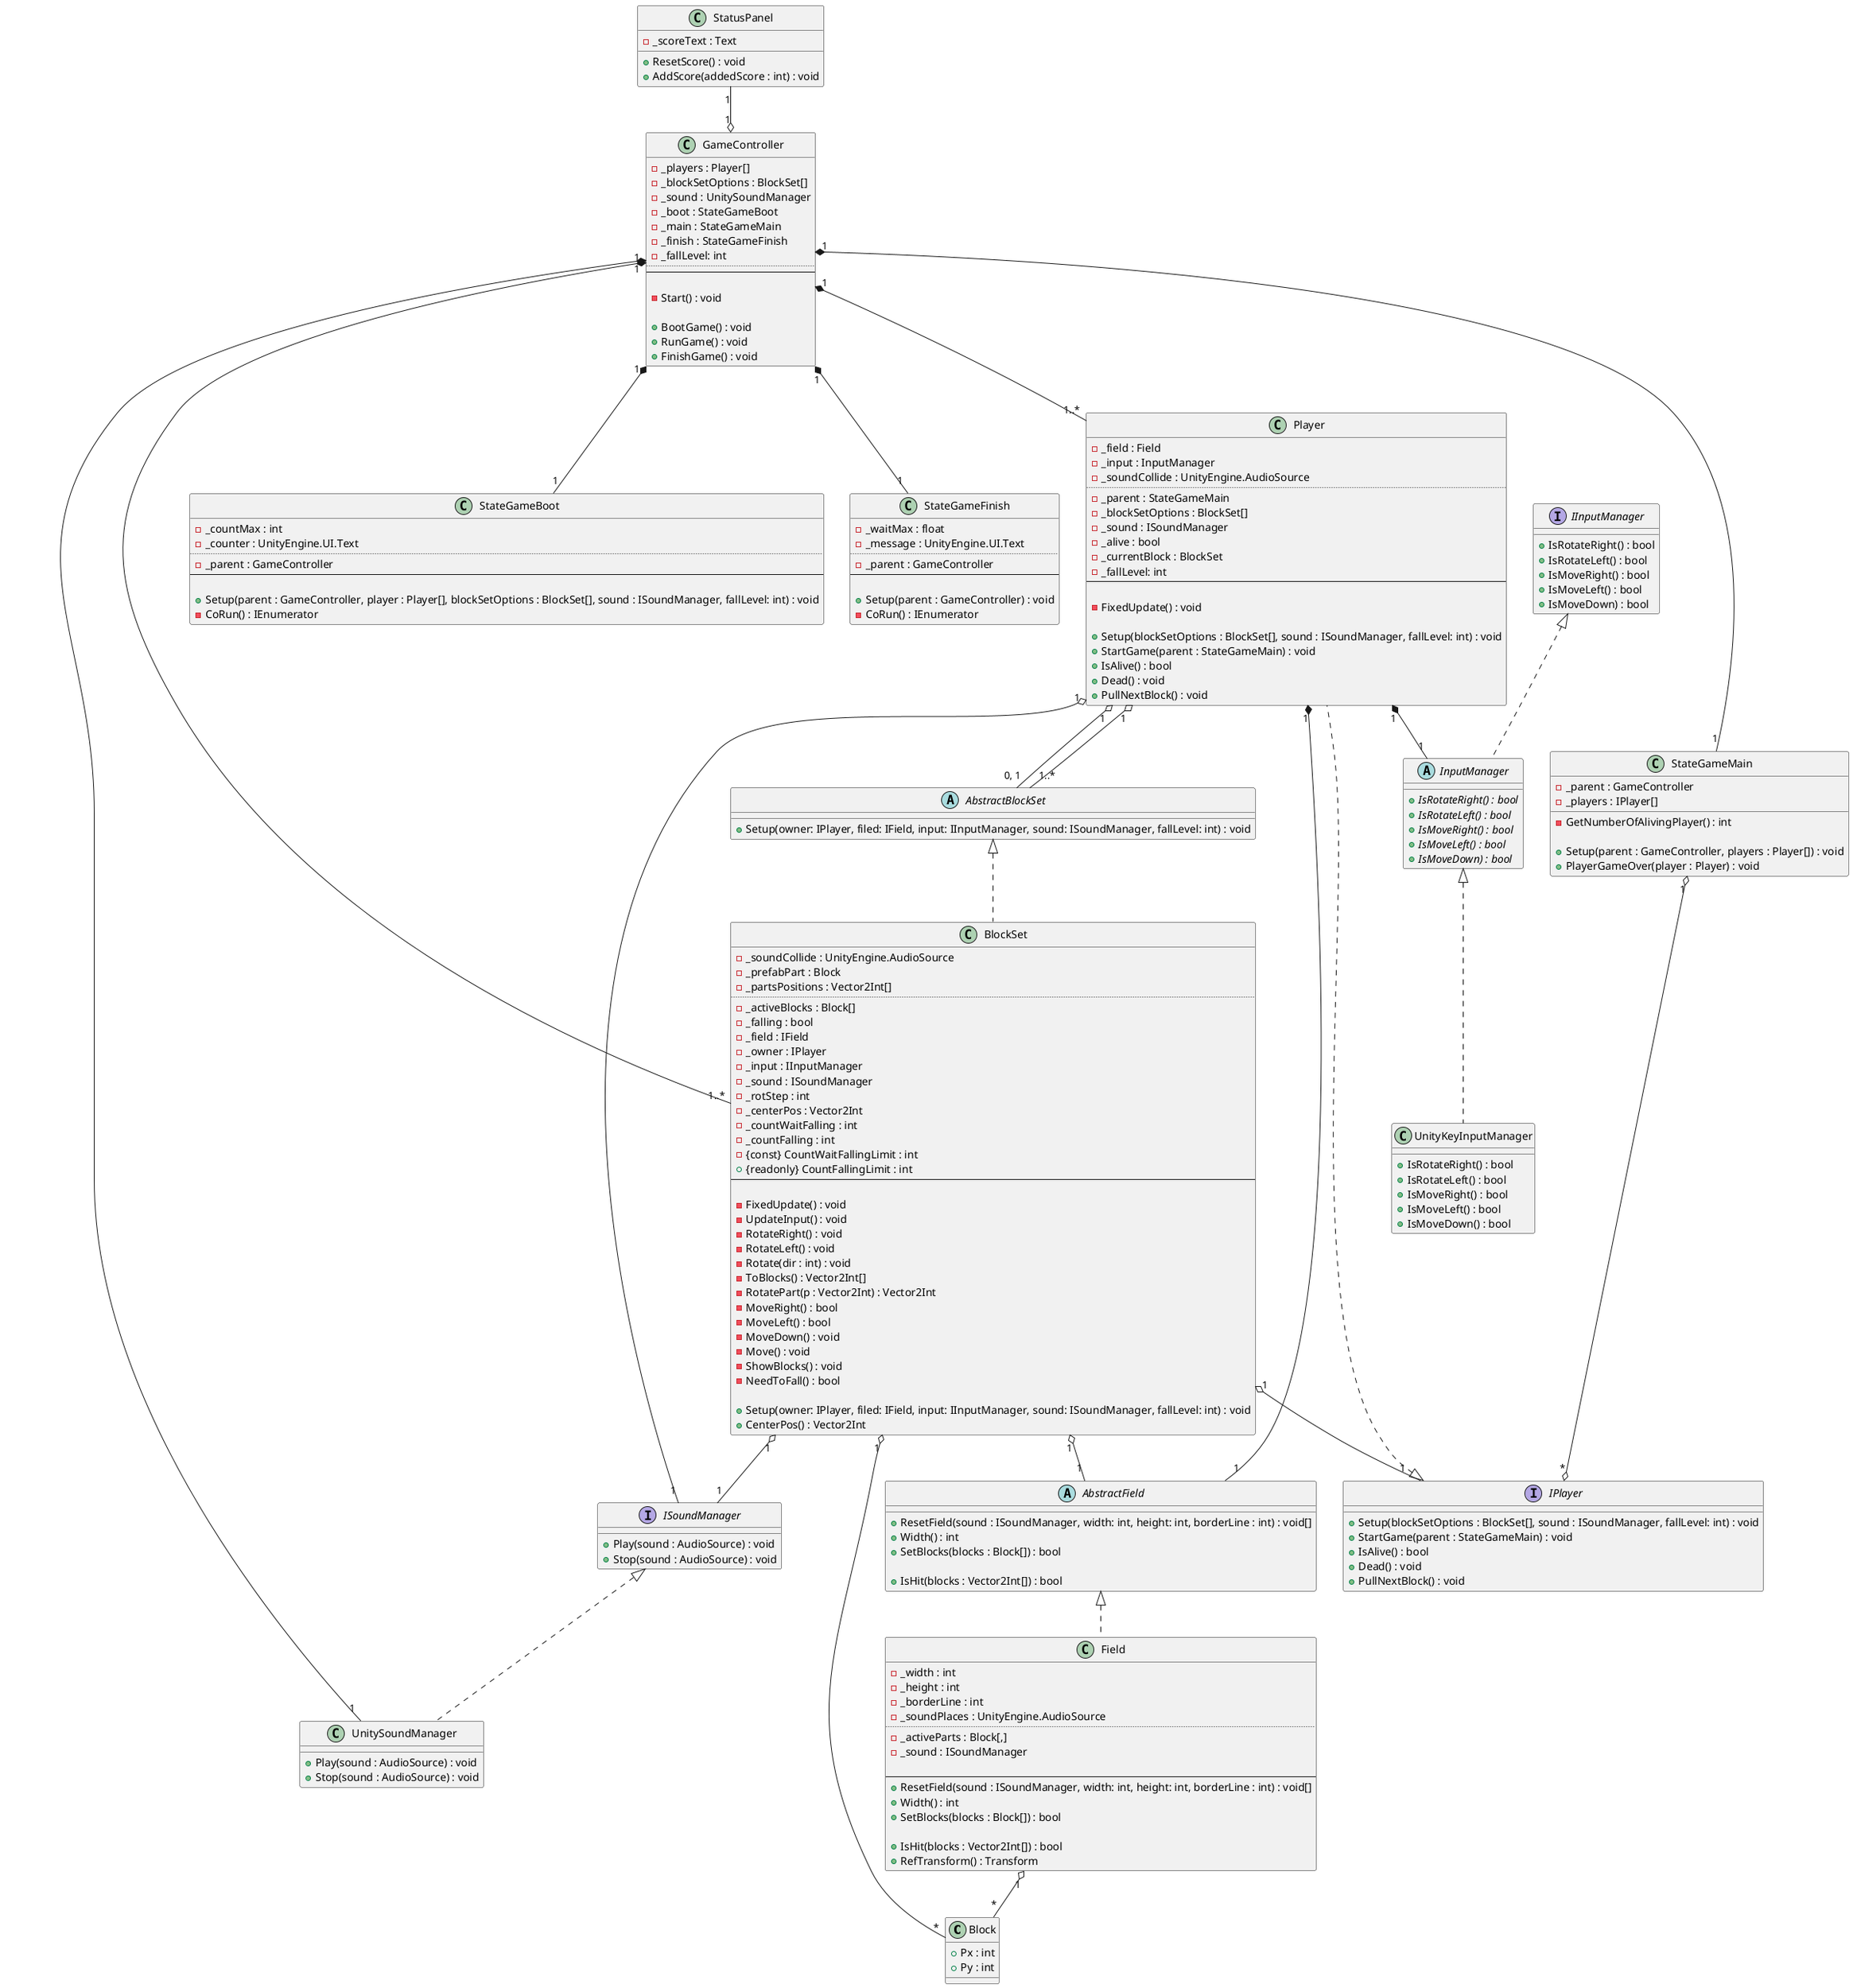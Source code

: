 @startuml

class Block
{
    + Px : int
    + Py : int
}

' フィールドの状態を管理する
abstract class AbstractField
{
    + ResetField(sound : ISoundManager, width: int, height: int, borderLine : int) : void[]
    + Width() : int
    ' @return ブロックが積みあがってしまったらtrue, そうでなければfalse を返す
    + SetBlocks(blocks : Block[]) : bool

    + IsHit(blocks : Vector2Int[]) : bool
}

class Field
{
    - _width : int
    - _height : int
    - _borderLine : int
    - _soundPlaces : UnityEngine.AudioSource
    ..
    - _activeParts : Block[,]
    - _sound : ISoundManager

    --
    + ResetField(sound : ISoundManager, width: int, height: int, borderLine : int) : void[]
    + Width() : int
    ' @return ブロックが積みあがってしまったらtrue, そうでなければfalse を返す
    + SetBlocks(blocks : Block[]) : bool

    + IsHit(blocks : Vector2Int[]) : bool
    + RefTransform() : Transform
}

' ゲームの進行を管理する
class GameController
{
    - _players : Player[]
    - _blockSetOptions : BlockSet[]
    - _sound : UnitySoundManager
    - _boot : StateGameBoot
    - _main : StateGameMain
    - _finish : StateGameFinish
    - _fallLevel: int
    ..
    --

    - Start() : void

    + BootGame() : void
    + RunGame() : void
    + FinishGame() : void
}

interface IPlayer
{
    + Setup(blockSetOptions : BlockSet[], sound : ISoundManager, fallLevel: int) : void
    + StartGame(parent : StateGameMain) : void
    + IsAlive() : bool
    + Dead() : void
    + PullNextBlock() : void
}


class Player
{
    - _field : Field
    - _input : InputManager
    - _soundCollide : UnityEngine.AudioSource
    ..
    - _parent : StateGameMain
    - _blockSetOptions : BlockSet[]
    - _sound : ISoundManager
    - _alive : bool
    - _currentBlock : BlockSet
    - _fallLevel: int
    --

    - FixedUpdate() : void

    + Setup(blockSetOptions : BlockSet[], sound : ISoundManager, fallLevel: int) : void
    + StartGame(parent : StateGameMain) : void
    + IsAlive() : bool
    + Dead() : void
    + PullNextBlock() : void
}

class StateGameBoot
{
    - _countMax : int
    - _counter : UnityEngine.UI.Text
    ..
    - _parent : GameController
    --

    + Setup(parent : GameController, player : Player[], blockSetOptions : BlockSet[], sound : ISoundManager, fallLevel: int) : void
    - CoRun() : IEnumerator
}

class StateGameMain
{
    - _parent : GameController
    - _players : IPlayer[]

    - GetNumberOfAlivingPlayer() : int

    + Setup(parent : GameController, players : Player[]) : void
    + PlayerGameOver(player : Player) : void
}

class StateGameFinish
{
    - _waitMax : float
    - _message : UnityEngine.UI.Text
    ..
    - _parent : GameController
    --

    + Setup(parent : GameController) : void
    - CoRun() : IEnumerator
}

interface IInputManager
{
    + IsRotateRight() : bool
    + IsRotateLeft() : bool
    + IsMoveRight() : bool
    + IsMoveLeft() : bool
    + IsMoveDown) : bool
}

abstract class InputManager
{
    + {abstract} IsRotateRight() : bool
    + {abstract} IsRotateLeft() : bool
    + {abstract} IsMoveRight() : bool
    + {abstract} IsMoveLeft() : bool
    + {abstract} IsMoveDown) : bool
}

class UnityKeyInputManager
{
    + IsRotateRight() : bool
    + IsRotateLeft() : bool
    + IsMoveRight() : bool
    + IsMoveLeft() : bool
    + IsMoveDown() : bool
}

abstract class AbstractBlockSet
{
    + Setup(owner: IPlayer, filed: IField, input: IInputManager, sound: ISoundManager, fallLevel: int) : void
}

' ブロックの状態を管理する
class BlockSet
{
    - _soundCollide : UnityEngine.AudioSource
    - _prefabPart : Block
    - _partsPositions : Vector2Int[]
    ..
    - _activeBlocks : Block[]
    - _falling : bool
    - _field : IField
    - _owner : IPlayer
    - _input : IInputManager
    - _sound : ISoundManager
    - _rotStep : int
    - _centerPos : Vector2Int
    - _countWaitFalling : int
    - _countFalling : int
    - {const} CountWaitFallingLimit : int
    + {readonly} CountFallingLimit : int
    --

    - FixedUpdate() : void
    - UpdateInput() : void
    - RotateRight() : void
    - RotateLeft() : void
    - Rotate(dir : int) : void
    - ToBlocks() : Vector2Int[]
    - RotatePart(p : Vector2Int) : Vector2Int
    ' @return 移動できる場合はtrue, 何かにぶつかって移動できない場合はfalse
    - MoveRight() : bool
    ' @return 移動できる場合はtrue, 何かにぶつかって移動できない場合はfalse
    - MoveLeft() : bool
    - MoveDown() : void
    - Move() : void
    - ShowBlocks() : void
    - NeedToFall() : bool

    + Setup(owner: IPlayer, filed: IField, input: IInputManager, sound: ISoundManager, fallLevel: int) : void
    + CenterPos() : Vector2Int
}

interface ISoundManager
{
    + Play(sound : AudioSource) : void
    + Stop(sound : AudioSource) : void
}

class UnitySoundManager
{
    + Play(sound : AudioSource) : void
    + Stop(sound : AudioSource) : void
}

class StatusPanel
{
    - _scoreText : Text
 
    + ResetScore() : void
    + AddScore(addedScore : int) : void
}

Player "1" *-- "1" AbstractField
Player "1" o-- "0, 1" AbstractBlockSet
Player "1" o-- "1..*" AbstractBlockSet
Player "1" *-- "1" InputManager
Player "1" o-- "1" ISoundManager

GameController "1" *-- "1..*" Player
GameController "1" *-- "1..*" BlockSet
GameController "1" *-- "1" StateGameBoot
GameController "1" *-- "1" StateGameMain
GameController "1" *-- "1" StateGameFinish
GameController "1" *-- "1" UnitySoundManager

StateGameMain "1" o--o "*" IPlayer

StatusPanel "1" --o "1" GameController

IInputManager <|.. InputManager
InputManager <|.. UnityKeyInputManager
ISoundManager <|.. UnitySoundManager
AbstractBlockSet <|.. BlockSet
AbstractField <|.. Field
IPlayer <|.. Player

Field "1" o-- "*" Block
BlockSet "1" o-- "*" Block
BlockSet "1" o-- "1" ISoundManager
BlockSet "1" o-- "1" IPlayer
BlockSet "1" o-- "1" AbstractField

@enduml